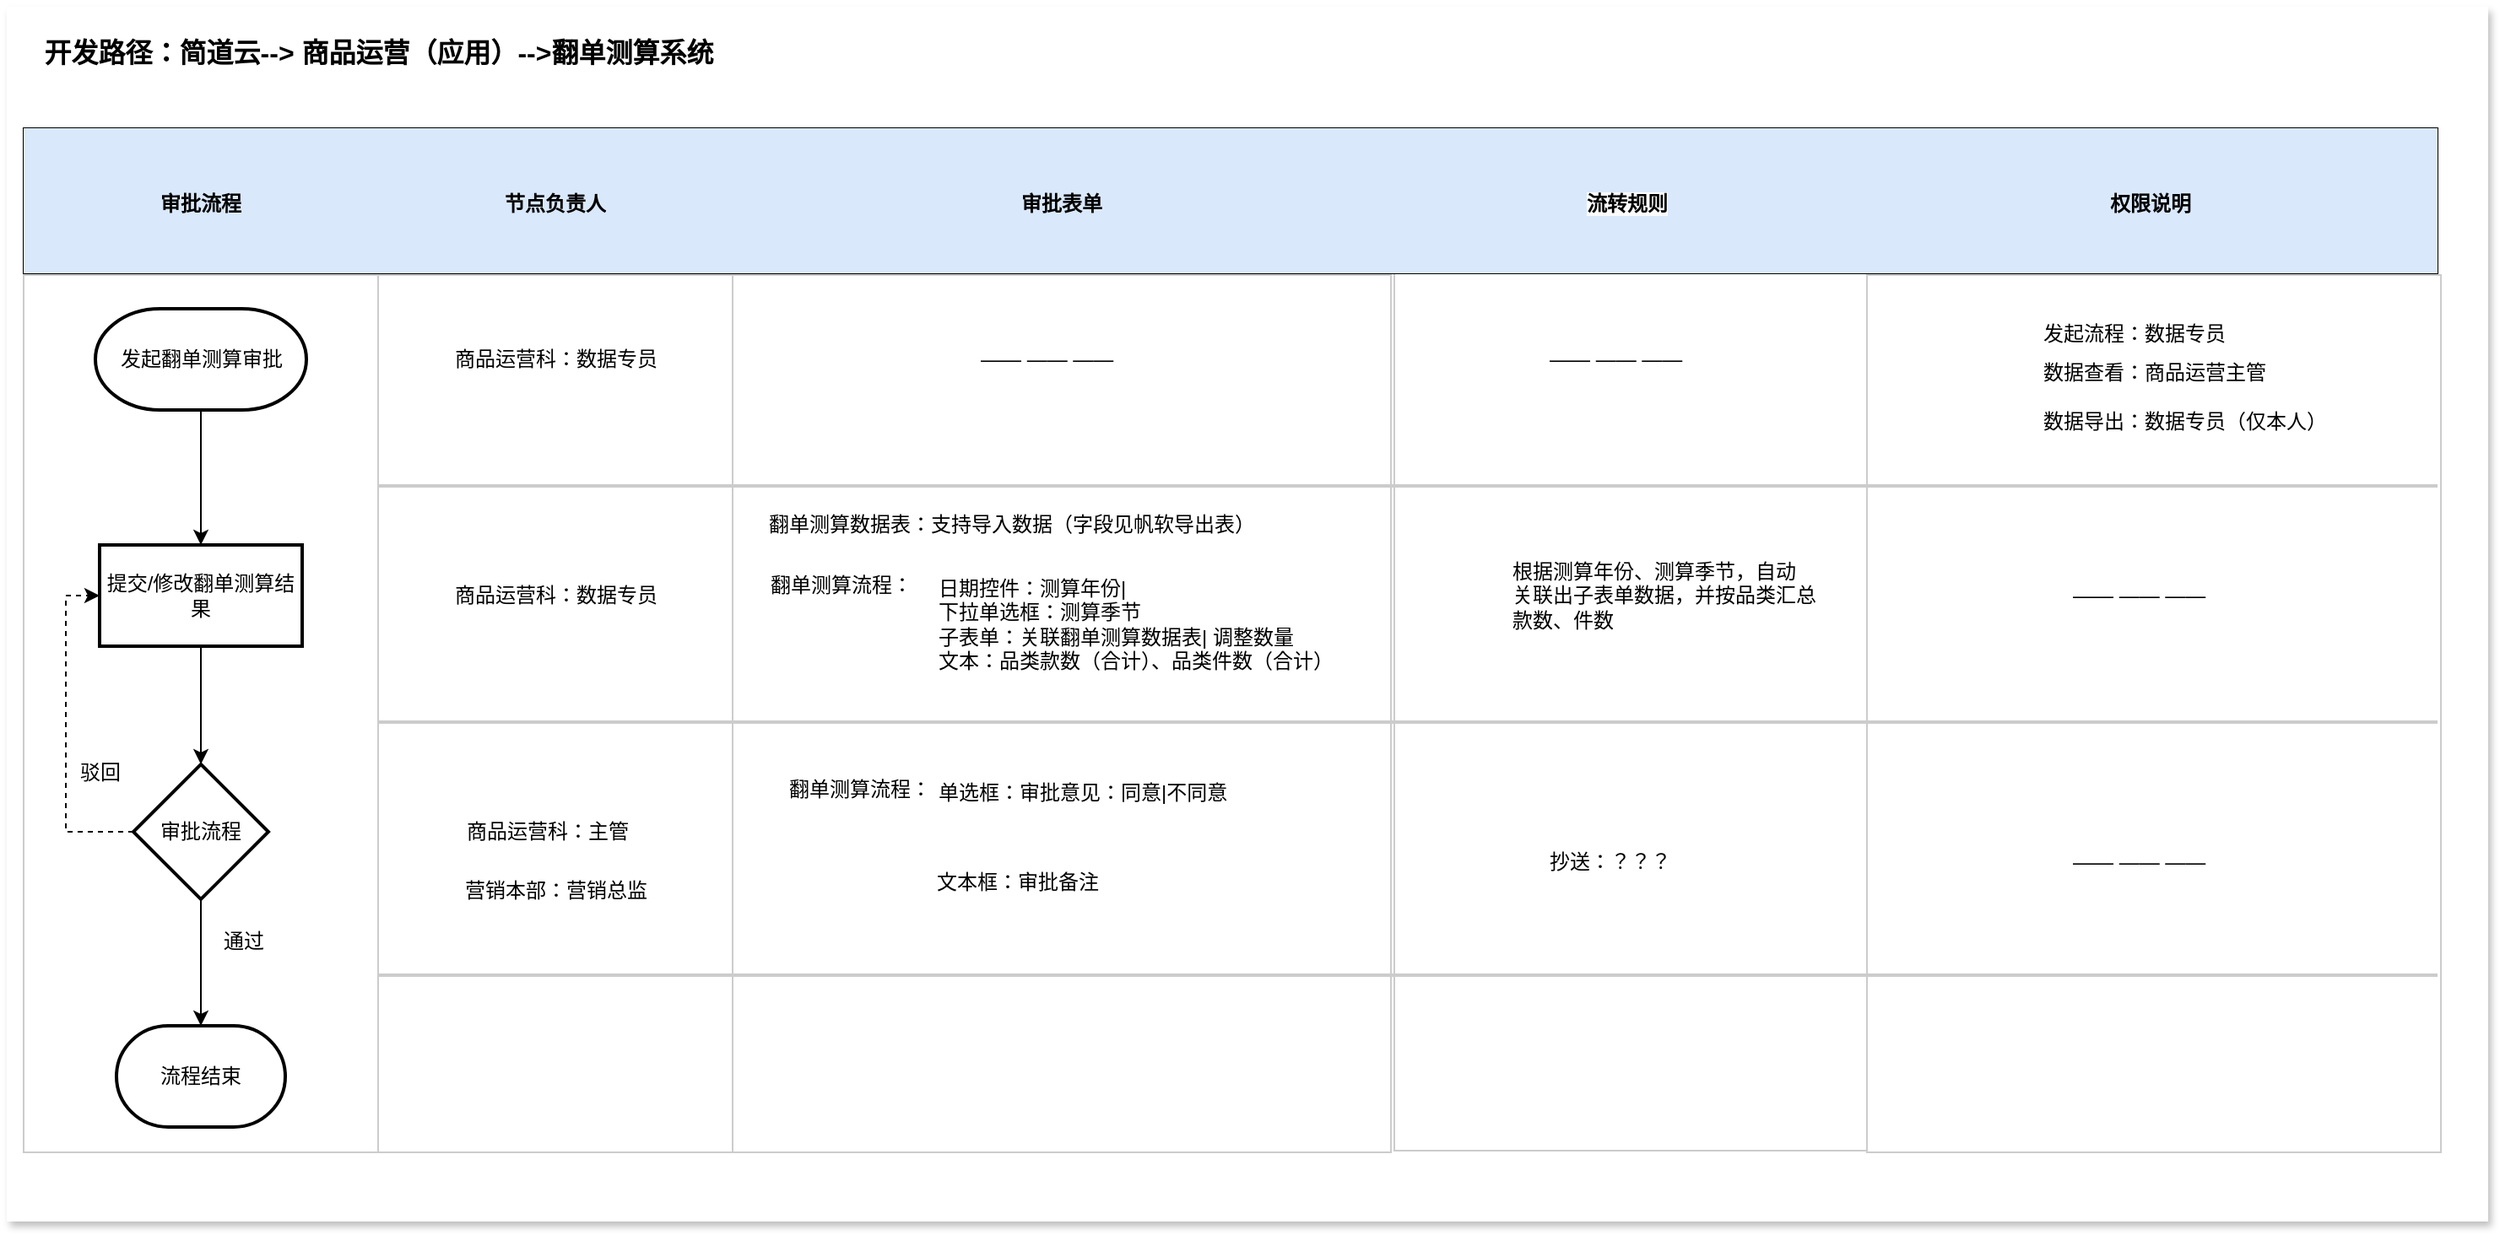 <mxfile version="24.0.2" type="github">
  <diagram name="第 1 页" id="Kz6IId-ojYKJcMbE3ok0">
    <mxGraphModel dx="2490" dy="2612" grid="1" gridSize="10" guides="1" tooltips="1" connect="1" arrows="1" fold="1" page="1" pageScale="1" pageWidth="827" pageHeight="1169" math="0" shadow="0">
      <root>
        <mxCell id="0" />
        <mxCell id="1" parent="0" />
        <mxCell id="WLFwPxkAuPzGv9mL8pSH-109" value="" style="rounded=0;whiteSpace=wrap;html=1;fontColor=none;noLabel=1;strokeColor=none;shadow=1;textShadow=1;" vertex="1" parent="1">
          <mxGeometry x="10" y="-1150" width="1470" height="720" as="geometry" />
        </mxCell>
        <mxCell id="WLFwPxkAuPzGv9mL8pSH-110" value="" style="rounded=0;whiteSpace=wrap;html=1;strokeColor=#CCCCCC;" vertex="1" parent="1">
          <mxGeometry x="20" y="-991" width="210" height="520" as="geometry" />
        </mxCell>
        <mxCell id="WLFwPxkAuPzGv9mL8pSH-111" value="" style="rounded=0;whiteSpace=wrap;html=1;strokeColor=#CCCCCC;" vertex="1" parent="1">
          <mxGeometry x="230" y="-991" width="210" height="520" as="geometry" />
        </mxCell>
        <mxCell id="WLFwPxkAuPzGv9mL8pSH-112" value="" style="rounded=0;whiteSpace=wrap;html=1;strokeColor=#CCCCCC;" vertex="1" parent="1">
          <mxGeometry x="440" y="-991" width="390" height="520" as="geometry" />
        </mxCell>
        <mxCell id="WLFwPxkAuPzGv9mL8pSH-113" value="" style="rounded=0;whiteSpace=wrap;html=1;strokeColor=#CCCCCC;" vertex="1" parent="1">
          <mxGeometry x="832" y="-992" width="280" height="520" as="geometry" />
        </mxCell>
        <mxCell id="WLFwPxkAuPzGv9mL8pSH-114" value="" style="edgeStyle=orthogonalEdgeStyle;rounded=0;orthogonalLoop=1;jettySize=auto;html=1;" edge="1" parent="1" source="WLFwPxkAuPzGv9mL8pSH-115" target="WLFwPxkAuPzGv9mL8pSH-120">
          <mxGeometry relative="1" as="geometry" />
        </mxCell>
        <mxCell id="WLFwPxkAuPzGv9mL8pSH-115" value="发起翻单测算审批" style="strokeWidth=2;html=1;shape=mxgraph.flowchart.terminator;whiteSpace=wrap;" vertex="1" parent="1">
          <mxGeometry x="62.5" y="-971" width="125" height="60" as="geometry" />
        </mxCell>
        <mxCell id="WLFwPxkAuPzGv9mL8pSH-116" value="" style="rounded=0;whiteSpace=wrap;html=1;strokeColor=#CCCCCC;" vertex="1" parent="1">
          <mxGeometry x="1112" y="-991" width="340" height="520" as="geometry" />
        </mxCell>
        <mxCell id="WLFwPxkAuPzGv9mL8pSH-119" value="" style="edgeStyle=orthogonalEdgeStyle;rounded=0;orthogonalLoop=1;jettySize=auto;html=1;" edge="1" parent="1" source="WLFwPxkAuPzGv9mL8pSH-120" target="WLFwPxkAuPzGv9mL8pSH-123">
          <mxGeometry relative="1" as="geometry" />
        </mxCell>
        <mxCell id="WLFwPxkAuPzGv9mL8pSH-120" value="提交/修改翻单测算结果" style="whiteSpace=wrap;html=1;strokeWidth=2;" vertex="1" parent="1">
          <mxGeometry x="65" y="-831" width="120" height="60" as="geometry" />
        </mxCell>
        <mxCell id="WLFwPxkAuPzGv9mL8pSH-121" value="" style="edgeStyle=orthogonalEdgeStyle;rounded=0;orthogonalLoop=1;jettySize=auto;html=1;" edge="1" parent="1" source="WLFwPxkAuPzGv9mL8pSH-123" target="WLFwPxkAuPzGv9mL8pSH-124">
          <mxGeometry relative="1" as="geometry" />
        </mxCell>
        <mxCell id="WLFwPxkAuPzGv9mL8pSH-122" value="" style="edgeStyle=orthogonalEdgeStyle;rounded=0;orthogonalLoop=1;jettySize=auto;html=1;entryX=0;entryY=0.5;entryDx=0;entryDy=0;exitX=0;exitY=0.5;exitDx=0;exitDy=0;dashed=1;" edge="1" parent="1" source="WLFwPxkAuPzGv9mL8pSH-123" target="WLFwPxkAuPzGv9mL8pSH-120">
          <mxGeometry relative="1" as="geometry">
            <mxPoint x="25" y="-661" as="targetPoint" />
          </mxGeometry>
        </mxCell>
        <mxCell id="WLFwPxkAuPzGv9mL8pSH-123" value="审批流程" style="rhombus;whiteSpace=wrap;html=1;strokeWidth=2;" vertex="1" parent="1">
          <mxGeometry x="85" y="-701" width="80" height="80" as="geometry" />
        </mxCell>
        <mxCell id="WLFwPxkAuPzGv9mL8pSH-124" value="流程结束" style="strokeWidth=2;html=1;shape=mxgraph.flowchart.terminator;whiteSpace=wrap;" vertex="1" parent="1">
          <mxGeometry x="75" y="-546" width="100" height="60" as="geometry" />
        </mxCell>
        <mxCell id="WLFwPxkAuPzGv9mL8pSH-125" value="驳回" style="text;html=1;align=center;verticalAlign=middle;resizable=0;points=[];autosize=1;strokeColor=none;fillColor=none;" vertex="1" parent="1">
          <mxGeometry x="40" y="-711" width="50" height="30" as="geometry" />
        </mxCell>
        <mxCell id="WLFwPxkAuPzGv9mL8pSH-126" value="通过" style="text;html=1;align=center;verticalAlign=middle;resizable=0;points=[];autosize=1;strokeColor=none;fillColor=none;" vertex="1" parent="1">
          <mxGeometry x="125" y="-611" width="50" height="30" as="geometry" />
        </mxCell>
        <mxCell id="WLFwPxkAuPzGv9mL8pSH-127" value="商品运营科：数据专员" style="text;html=1;align=center;verticalAlign=middle;resizable=0;points=[];autosize=1;strokeColor=none;fillColor=none;" vertex="1" parent="1">
          <mxGeometry x="265" y="-956" width="140" height="30" as="geometry" />
        </mxCell>
        <mxCell id="WLFwPxkAuPzGv9mL8pSH-128" value="商品运营科：数据专员" style="text;html=1;align=center;verticalAlign=middle;resizable=0;points=[];autosize=1;strokeColor=none;fillColor=none;" vertex="1" parent="1">
          <mxGeometry x="265" y="-816" width="140" height="30" as="geometry" />
        </mxCell>
        <mxCell id="WLFwPxkAuPzGv9mL8pSH-129" value="商品运营科：主管" style="text;html=1;align=center;verticalAlign=middle;resizable=0;points=[];autosize=1;strokeColor=none;fillColor=none;" vertex="1" parent="1">
          <mxGeometry x="270" y="-676" width="120" height="30" as="geometry" />
        </mxCell>
        <mxCell id="WLFwPxkAuPzGv9mL8pSH-130" value="营销本部：营销总监" style="text;html=1;align=center;verticalAlign=middle;resizable=0;points=[];autosize=1;strokeColor=none;fillColor=none;" vertex="1" parent="1">
          <mxGeometry x="270" y="-641" width="130" height="30" as="geometry" />
        </mxCell>
        <mxCell id="WLFwPxkAuPzGv9mL8pSH-131" value="" style="line;strokeWidth=2;html=1;strokeColor=#CCCCCC;" vertex="1" parent="1">
          <mxGeometry x="230" y="-871" width="1220" height="10" as="geometry" />
        </mxCell>
        <mxCell id="WLFwPxkAuPzGv9mL8pSH-132" value="" style="line;strokeWidth=2;html=1;strokeColor=#CCCCCC;" vertex="1" parent="1">
          <mxGeometry x="230" y="-731" width="1220" height="10" as="geometry" />
        </mxCell>
        <mxCell id="WLFwPxkAuPzGv9mL8pSH-133" value="" style="line;strokeWidth=2;html=1;strokeColor=#CCCCCC;" vertex="1" parent="1">
          <mxGeometry x="230" y="-581" width="1220" height="10" as="geometry" />
        </mxCell>
        <mxCell id="WLFwPxkAuPzGv9mL8pSH-134" value="" style="shape=table;startSize=0;container=1;collapsible=0;childLayout=tableLayout;fontSize=16;" vertex="1" parent="1">
          <mxGeometry x="20" y="-1078" width="1430" height="86" as="geometry" />
        </mxCell>
        <mxCell id="WLFwPxkAuPzGv9mL8pSH-135" value="" style="shape=tableRow;horizontal=0;startSize=0;swimlaneHead=0;swimlaneBody=0;strokeColor=inherit;top=0;left=0;bottom=0;right=0;collapsible=0;dropTarget=0;fillColor=none;points=[[0,0.5],[1,0.5]];portConstraint=eastwest;fontSize=16;" vertex="1" parent="WLFwPxkAuPzGv9mL8pSH-134">
          <mxGeometry width="1430" height="86" as="geometry" />
        </mxCell>
        <mxCell id="WLFwPxkAuPzGv9mL8pSH-136" value="&lt;span style=&quot;font-size: 12px; font-weight: 700; text-wrap: nowrap;&quot;&gt;审批流程&lt;/span&gt;" style="shape=partialRectangle;html=1;whiteSpace=wrap;connectable=0;strokeColor=#6c8ebf;overflow=hidden;fillColor=#dae8fc;top=0;left=0;bottom=0;right=0;pointerEvents=1;fontSize=16;" vertex="1" parent="WLFwPxkAuPzGv9mL8pSH-135">
          <mxGeometry width="210" height="86" as="geometry">
            <mxRectangle width="210" height="86" as="alternateBounds" />
          </mxGeometry>
        </mxCell>
        <mxCell id="WLFwPxkAuPzGv9mL8pSH-137" value="&lt;span style=&quot;font-size: 12px; font-weight: 700; text-wrap: nowrap;&quot;&gt;节点负责人&lt;/span&gt;" style="shape=partialRectangle;html=1;whiteSpace=wrap;connectable=0;strokeColor=#6c8ebf;overflow=hidden;fillColor=#dae8fc;top=0;left=0;bottom=0;right=0;pointerEvents=1;fontSize=16;" vertex="1" parent="WLFwPxkAuPzGv9mL8pSH-135">
          <mxGeometry x="210" width="210" height="86" as="geometry">
            <mxRectangle width="210" height="86" as="alternateBounds" />
          </mxGeometry>
        </mxCell>
        <mxCell id="WLFwPxkAuPzGv9mL8pSH-138" value="&lt;span style=&quot;font-size: 12px; font-weight: 700; text-wrap: nowrap;&quot;&gt;审批表单&lt;/span&gt;" style="shape=partialRectangle;html=1;whiteSpace=wrap;connectable=0;strokeColor=#6c8ebf;overflow=hidden;fillColor=#dae8fc;top=0;left=0;bottom=0;right=0;pointerEvents=1;fontSize=16;" vertex="1" parent="WLFwPxkAuPzGv9mL8pSH-135">
          <mxGeometry x="420" width="390" height="86" as="geometry">
            <mxRectangle width="390" height="86" as="alternateBounds" />
          </mxGeometry>
        </mxCell>
        <mxCell id="WLFwPxkAuPzGv9mL8pSH-139" value="&lt;span style=&quot;color: rgb(0, 0, 0); font-family: Helvetica; font-size: 12px; font-style: normal; font-variant-ligatures: normal; font-variant-caps: normal; font-weight: 700; letter-spacing: normal; orphans: 2; text-align: center; text-indent: 0px; text-transform: none; widows: 2; word-spacing: 0px; -webkit-text-stroke-width: 0px; white-space: nowrap; background-color: rgb(251, 251, 251); text-decoration-thickness: initial; text-decoration-style: initial; text-decoration-color: initial; display: inline !important; float: none;&quot;&gt;流转规则&lt;/span&gt;" style="shape=partialRectangle;html=1;whiteSpace=wrap;connectable=0;strokeColor=#6c8ebf;overflow=hidden;fillColor=#dae8fc;top=0;left=0;bottom=0;right=0;pointerEvents=1;fontSize=16;" vertex="1" parent="WLFwPxkAuPzGv9mL8pSH-135">
          <mxGeometry x="810" width="280" height="86" as="geometry">
            <mxRectangle width="280" height="86" as="alternateBounds" />
          </mxGeometry>
        </mxCell>
        <mxCell id="WLFwPxkAuPzGv9mL8pSH-140" value="&lt;span style=&quot;font-size: 12px; font-weight: 700; text-wrap: nowrap;&quot;&gt;权限说明&lt;/span&gt;" style="shape=partialRectangle;html=1;whiteSpace=wrap;connectable=0;strokeColor=#6c8ebf;overflow=hidden;fillColor=#dae8fc;top=0;left=0;bottom=0;right=0;pointerEvents=1;fontSize=16;" vertex="1" parent="WLFwPxkAuPzGv9mL8pSH-135">
          <mxGeometry x="1090" width="340" height="86" as="geometry">
            <mxRectangle width="340" height="86" as="alternateBounds" />
          </mxGeometry>
        </mxCell>
        <mxCell id="WLFwPxkAuPzGv9mL8pSH-141" value="开发路径：简道云--&amp;gt; 商品运营（应用）--&amp;gt;翻单测算系统" style="text;html=1;align=center;verticalAlign=middle;resizable=0;points=[];autosize=1;strokeColor=none;fillColor=none;fontStyle=1;fontSize=16;" vertex="1" parent="1">
          <mxGeometry x="20" y="-1138" width="420" height="30" as="geometry" />
        </mxCell>
        <mxCell id="WLFwPxkAuPzGv9mL8pSH-142" value="日期控件：测算年份|&lt;br&gt;下拉单选框：测算季节&lt;div&gt;子表单：关联翻单测算数据表| 调整数量&lt;/div&gt;&lt;div&gt;文本：品类款数（合计）、品类件数（合计）&lt;/div&gt;" style="text;html=1;align=left;verticalAlign=middle;resizable=0;points=[];autosize=1;strokeColor=none;fillColor=none;" vertex="1" parent="1">
          <mxGeometry x="560" y="-819" width="260" height="70" as="geometry" />
        </mxCell>
        <mxCell id="WLFwPxkAuPzGv9mL8pSH-143" value="翻单测算数据表：支持导入数据（字段见帆软导出表）" style="text;html=1;align=center;verticalAlign=middle;resizable=0;points=[];autosize=1;strokeColor=none;fillColor=none;" vertex="1" parent="1">
          <mxGeometry x="450" y="-858" width="310" height="30" as="geometry" />
        </mxCell>
        <mxCell id="WLFwPxkAuPzGv9mL8pSH-144" value="翻单测算流程：" style="text;html=1;align=center;verticalAlign=middle;resizable=0;points=[];autosize=1;strokeColor=none;fillColor=none;" vertex="1" parent="1">
          <mxGeometry x="449" y="-822" width="110" height="30" as="geometry" />
        </mxCell>
        <mxCell id="WLFwPxkAuPzGv9mL8pSH-145" value="翻单测算流程：" style="text;html=1;align=center;verticalAlign=middle;resizable=0;points=[];autosize=1;strokeColor=none;fillColor=none;" vertex="1" parent="1">
          <mxGeometry x="460" y="-701" width="110" height="30" as="geometry" />
        </mxCell>
        <mxCell id="WLFwPxkAuPzGv9mL8pSH-146" value="文本框：审批备注" style="text;html=1;align=left;verticalAlign=middle;resizable=0;points=[];autosize=1;strokeColor=none;fillColor=none;" vertex="1" parent="1">
          <mxGeometry x="559" y="-646" width="120" height="30" as="geometry" />
        </mxCell>
        <mxCell id="WLFwPxkAuPzGv9mL8pSH-147" value="&lt;div style=&quot;text-align: center;&quot;&gt;&lt;span style=&quot;background-color: initial; text-wrap: nowrap;&quot;&gt;单选框：审批意见：同意|不同意&lt;/span&gt;&lt;/div&gt;" style="text;whiteSpace=wrap;html=1;" vertex="1" parent="1">
          <mxGeometry x="560" y="-698" width="210" height="40" as="geometry" />
        </mxCell>
        <mxCell id="WLFwPxkAuPzGv9mL8pSH-148" value="根据测算年份、测算季节，自动&lt;div&gt;关联出子表单数据，并按品类汇总&lt;/div&gt;&lt;div&gt;款数、件数&lt;/div&gt;" style="text;html=1;align=left;verticalAlign=middle;resizable=0;points=[];autosize=1;strokeColor=none;fillColor=none;" vertex="1" parent="1">
          <mxGeometry x="900" y="-831" width="200" height="60" as="geometry" />
        </mxCell>
        <mxCell id="WLFwPxkAuPzGv9mL8pSH-149" value="抄送：？？？" style="text;html=1;align=left;verticalAlign=middle;resizable=0;points=[];autosize=1;strokeColor=none;fillColor=none;" vertex="1" parent="1">
          <mxGeometry x="922" y="-658" width="100" height="30" as="geometry" />
        </mxCell>
        <mxCell id="WLFwPxkAuPzGv9mL8pSH-151" value="—— —— ——" style="text;html=1;align=left;verticalAlign=middle;resizable=0;points=[];autosize=1;strokeColor=none;fillColor=none;" vertex="1" parent="1">
          <mxGeometry x="1232" y="-816" width="100" height="30" as="geometry" />
        </mxCell>
        <mxCell id="WLFwPxkAuPzGv9mL8pSH-152" value="—— —— ——" style="text;html=1;align=left;verticalAlign=middle;resizable=0;points=[];autosize=1;strokeColor=none;fillColor=none;" vertex="1" parent="1">
          <mxGeometry x="1232" y="-658" width="100" height="30" as="geometry" />
        </mxCell>
        <mxCell id="WLFwPxkAuPzGv9mL8pSH-153" value="—— —— ——" style="text;html=1;align=left;verticalAlign=middle;resizable=0;points=[];autosize=1;strokeColor=none;fillColor=none;" vertex="1" parent="1">
          <mxGeometry x="585" y="-956" width="100" height="30" as="geometry" />
        </mxCell>
        <mxCell id="WLFwPxkAuPzGv9mL8pSH-154" value="发起流程：数据专员" style="text;html=1;align=center;verticalAlign=middle;resizable=0;points=[];autosize=1;strokeColor=none;fillColor=none;" vertex="1" parent="1">
          <mxGeometry x="1205" y="-971" width="130" height="30" as="geometry" />
        </mxCell>
        <mxCell id="WLFwPxkAuPzGv9mL8pSH-155" value="数据查看：商品运营主管&lt;div&gt;&lt;br&gt;&lt;/div&gt;" style="text;html=1;align=center;verticalAlign=middle;resizable=0;points=[];autosize=1;strokeColor=none;fillColor=none;" vertex="1" parent="1">
          <mxGeometry x="1202" y="-946" width="160" height="40" as="geometry" />
        </mxCell>
        <mxCell id="WLFwPxkAuPzGv9mL8pSH-156" value="数据导出：数据专员（仅本人）" style="text;html=1;align=center;verticalAlign=middle;resizable=0;points=[];autosize=1;strokeColor=none;fillColor=none;" vertex="1" parent="1">
          <mxGeometry x="1205" y="-919" width="190" height="30" as="geometry" />
        </mxCell>
        <mxCell id="WLFwPxkAuPzGv9mL8pSH-157" value="—— —— ——" style="text;html=1;align=left;verticalAlign=middle;resizable=0;points=[];autosize=1;strokeColor=none;fillColor=none;" vertex="1" parent="1">
          <mxGeometry x="922" y="-956" width="100" height="30" as="geometry" />
        </mxCell>
      </root>
    </mxGraphModel>
  </diagram>
</mxfile>
